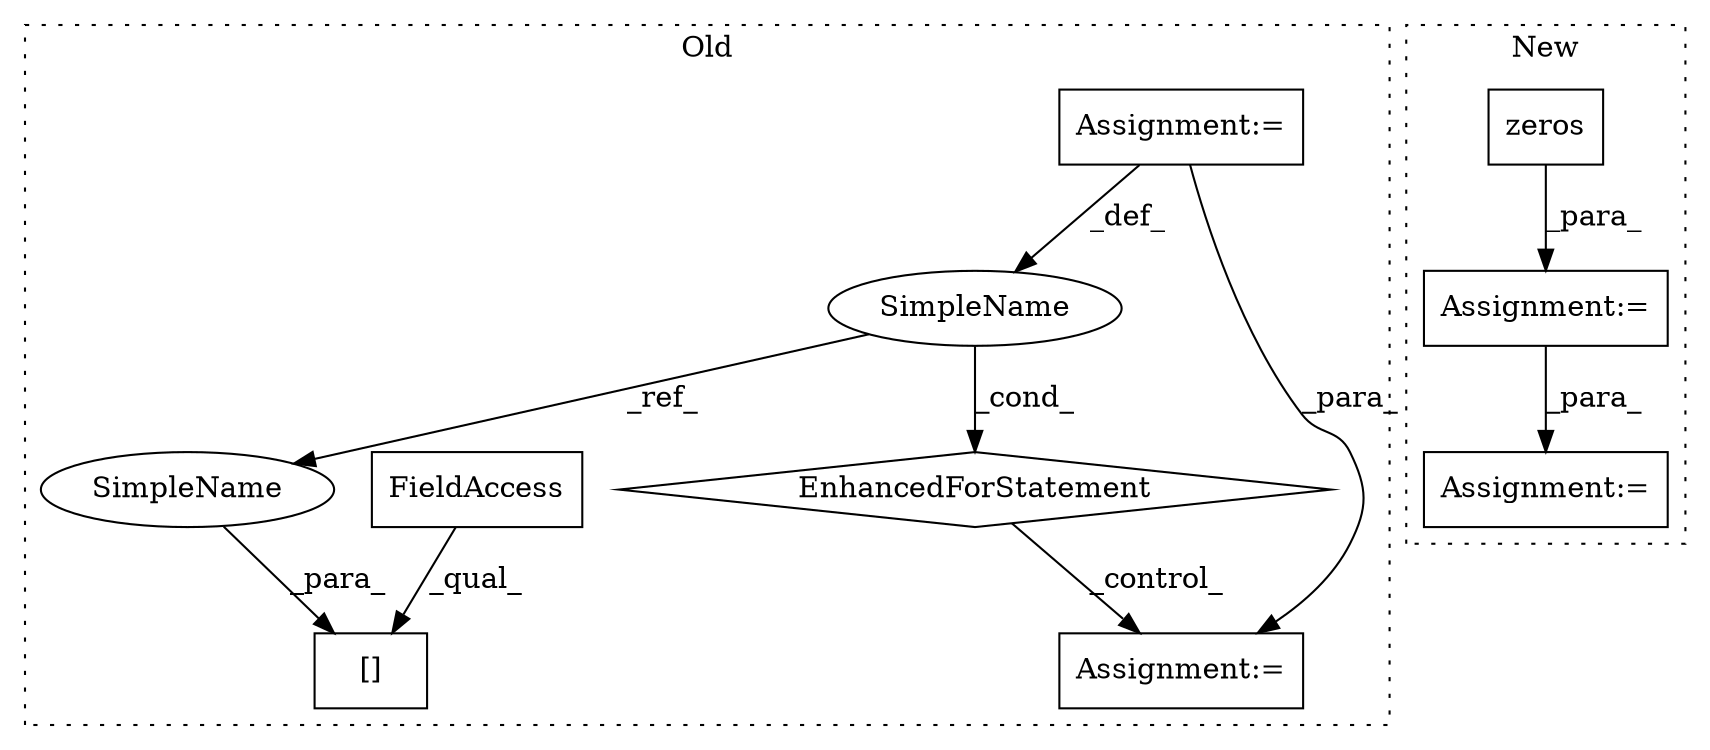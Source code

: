 digraph G {
subgraph cluster0 {
1 [label="EnhancedForStatement" a="70" s="3610,3691" l="53,2" shape="diamond"];
4 [label="Assignment:=" a="7" s="3610,3691" l="53,2" shape="box"];
5 [label="Assignment:=" a="7" s="3777" l="1" shape="box"];
6 [label="SimpleName" a="42" s="3667" l="5" shape="ellipse"];
7 [label="[]" a="2" s="3734,3757" l="18,1" shape="box"];
8 [label="FieldAccess" a="22" s="3734" l="17" shape="box"];
10 [label="SimpleName" a="42" s="3752" l="5" shape="ellipse"];
label = "Old";
style="dotted";
}
subgraph cluster1 {
2 [label="zeros" a="32" s="3491,3522" l="6,1" shape="box"];
3 [label="Assignment:=" a="7" s="3621" l="1" shape="box"];
9 [label="Assignment:=" a="7" s="3484" l="1" shape="box"];
label = "New";
style="dotted";
}
1 -> 5 [label="_control_"];
2 -> 9 [label="_para_"];
4 -> 5 [label="_para_"];
4 -> 6 [label="_def_"];
6 -> 10 [label="_ref_"];
6 -> 1 [label="_cond_"];
8 -> 7 [label="_qual_"];
9 -> 3 [label="_para_"];
10 -> 7 [label="_para_"];
}